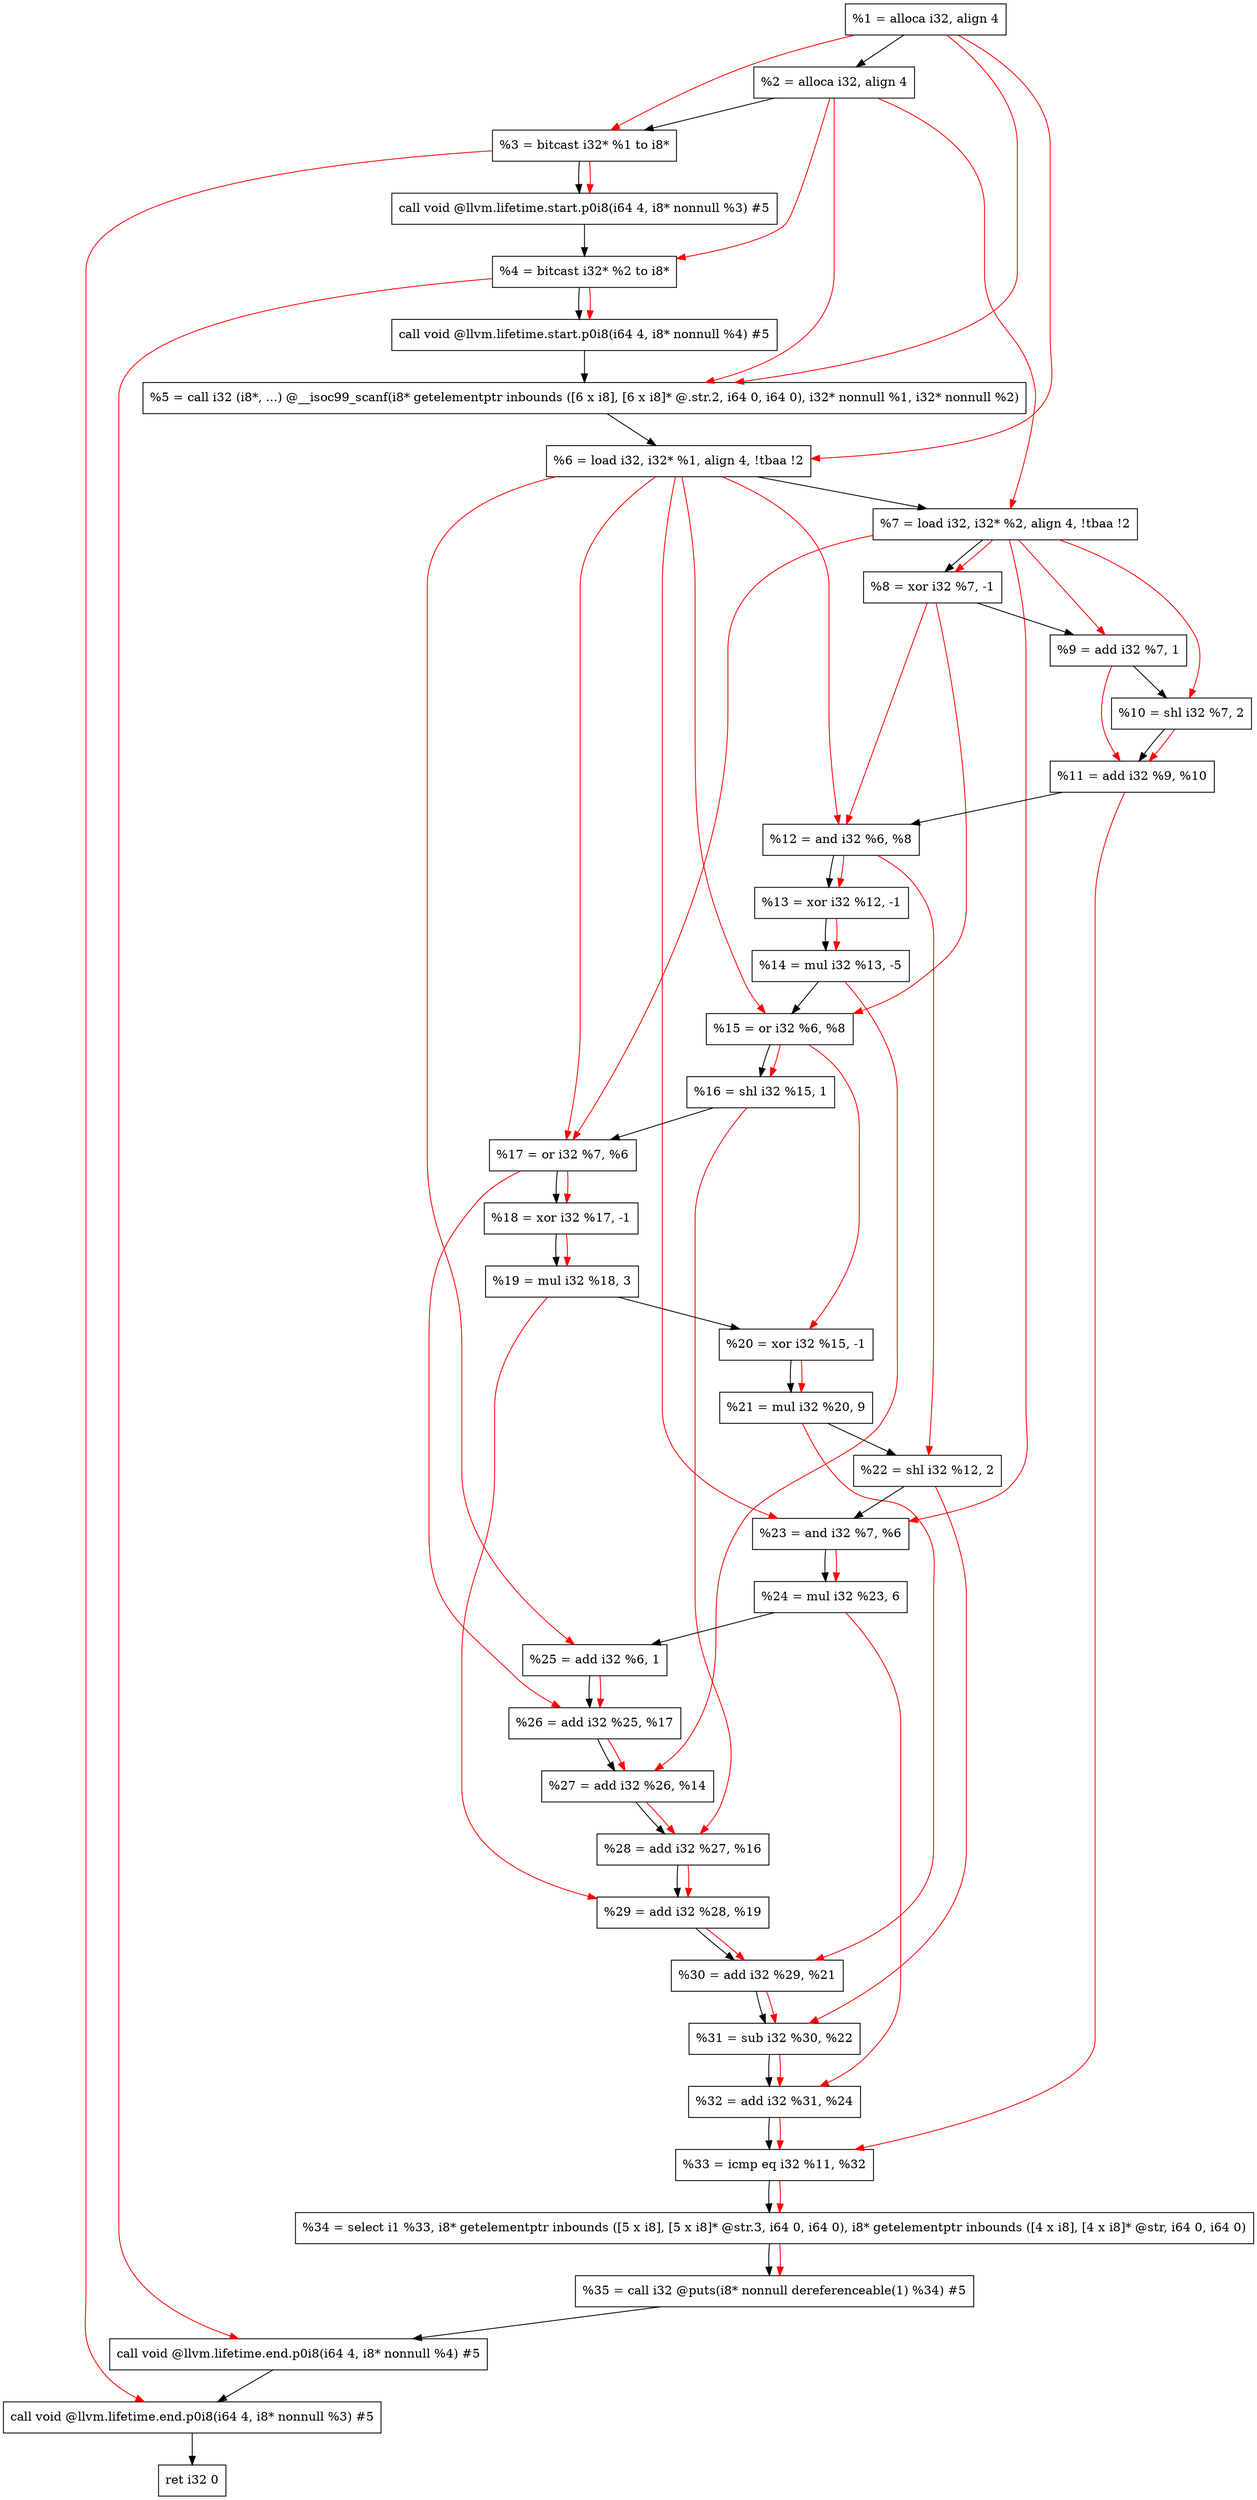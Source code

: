 digraph "DFG for'main' function" {
	Node0xb39ec8[shape=record, label="  %1 = alloca i32, align 4"];
	Node0xb39f48[shape=record, label="  %2 = alloca i32, align 4"];
	Node0xb39fd8[shape=record, label="  %3 = bitcast i32* %1 to i8*"];
	Node0xb3a438[shape=record, label="  call void @llvm.lifetime.start.p0i8(i64 4, i8* nonnull %3) #5"];
	Node0xb3a518[shape=record, label="  %4 = bitcast i32* %2 to i8*"];
	Node0xb3a638[shape=record, label="  call void @llvm.lifetime.start.p0i8(i64 4, i8* nonnull %4) #5"];
	Node0xb3a870[shape=record, label="  %5 = call i32 (i8*, ...) @__isoc99_scanf(i8* getelementptr inbounds ([6 x i8], [6 x i8]* @.str.2, i64 0, i64 0), i32* nonnull %1, i32* nonnull %2)"];
	Node0xb3a928[shape=record, label="  %6 = load i32, i32* %1, align 4, !tbaa !2"];
	Node0xb3b898[shape=record, label="  %7 = load i32, i32* %2, align 4, !tbaa !2"];
	Node0xb3bf20[shape=record, label="  %8 = xor i32 %7, -1"];
	Node0xb3bf90[shape=record, label="  %9 = add i32 %7, 1"];
	Node0xb3c000[shape=record, label="  %10 = shl i32 %7, 2"];
	Node0xb3c070[shape=record, label="  %11 = add i32 %9, %10"];
	Node0xb3c0e0[shape=record, label="  %12 = and i32 %6, %8"];
	Node0xb3c150[shape=record, label="  %13 = xor i32 %12, -1"];
	Node0xb3c1c0[shape=record, label="  %14 = mul i32 %13, -5"];
	Node0xb3c230[shape=record, label="  %15 = or i32 %6, %8"];
	Node0xb3c2a0[shape=record, label="  %16 = shl i32 %15, 1"];
	Node0xb3c310[shape=record, label="  %17 = or i32 %7, %6"];
	Node0xb3c380[shape=record, label="  %18 = xor i32 %17, -1"];
	Node0xb3c3f0[shape=record, label="  %19 = mul i32 %18, 3"];
	Node0xb3c460[shape=record, label="  %20 = xor i32 %15, -1"];
	Node0xb3c4d0[shape=record, label="  %21 = mul i32 %20, 9"];
	Node0xb3c540[shape=record, label="  %22 = shl i32 %12, 2"];
	Node0xb3c5b0[shape=record, label="  %23 = and i32 %7, %6"];
	Node0xb3c620[shape=record, label="  %24 = mul i32 %23, 6"];
	Node0xb3c690[shape=record, label="  %25 = add i32 %6, 1"];
	Node0xb3c700[shape=record, label="  %26 = add i32 %25, %17"];
	Node0xb3c770[shape=record, label="  %27 = add i32 %26, %14"];
	Node0xb3c7e0[shape=record, label="  %28 = add i32 %27, %16"];
	Node0xb3c850[shape=record, label="  %29 = add i32 %28, %19"];
	Node0xb3c8c0[shape=record, label="  %30 = add i32 %29, %21"];
	Node0xb3c930[shape=record, label="  %31 = sub i32 %30, %22"];
	Node0xb3c9a0[shape=record, label="  %32 = add i32 %31, %24"];
	Node0xb3cc20[shape=record, label="  %33 = icmp eq i32 %11, %32"];
	Node0xada9d8[shape=record, label="  %34 = select i1 %33, i8* getelementptr inbounds ([5 x i8], [5 x i8]* @str.3, i64 0, i64 0), i8* getelementptr inbounds ([4 x i8], [4 x i8]* @str, i64 0, i64 0)"];
	Node0xb3ccb0[shape=record, label="  %35 = call i32 @puts(i8* nonnull dereferenceable(1) %34) #5"];
	Node0xb3cf08[shape=record, label="  call void @llvm.lifetime.end.p0i8(i64 4, i8* nonnull %4) #5"];
	Node0xb3d068[shape=record, label="  call void @llvm.lifetime.end.p0i8(i64 4, i8* nonnull %3) #5"];
	Node0xb3d128[shape=record, label="  ret i32 0"];
	Node0xb39ec8 -> Node0xb39f48;
	Node0xb39f48 -> Node0xb39fd8;
	Node0xb39fd8 -> Node0xb3a438;
	Node0xb3a438 -> Node0xb3a518;
	Node0xb3a518 -> Node0xb3a638;
	Node0xb3a638 -> Node0xb3a870;
	Node0xb3a870 -> Node0xb3a928;
	Node0xb3a928 -> Node0xb3b898;
	Node0xb3b898 -> Node0xb3bf20;
	Node0xb3bf20 -> Node0xb3bf90;
	Node0xb3bf90 -> Node0xb3c000;
	Node0xb3c000 -> Node0xb3c070;
	Node0xb3c070 -> Node0xb3c0e0;
	Node0xb3c0e0 -> Node0xb3c150;
	Node0xb3c150 -> Node0xb3c1c0;
	Node0xb3c1c0 -> Node0xb3c230;
	Node0xb3c230 -> Node0xb3c2a0;
	Node0xb3c2a0 -> Node0xb3c310;
	Node0xb3c310 -> Node0xb3c380;
	Node0xb3c380 -> Node0xb3c3f0;
	Node0xb3c3f0 -> Node0xb3c460;
	Node0xb3c460 -> Node0xb3c4d0;
	Node0xb3c4d0 -> Node0xb3c540;
	Node0xb3c540 -> Node0xb3c5b0;
	Node0xb3c5b0 -> Node0xb3c620;
	Node0xb3c620 -> Node0xb3c690;
	Node0xb3c690 -> Node0xb3c700;
	Node0xb3c700 -> Node0xb3c770;
	Node0xb3c770 -> Node0xb3c7e0;
	Node0xb3c7e0 -> Node0xb3c850;
	Node0xb3c850 -> Node0xb3c8c0;
	Node0xb3c8c0 -> Node0xb3c930;
	Node0xb3c930 -> Node0xb3c9a0;
	Node0xb3c9a0 -> Node0xb3cc20;
	Node0xb3cc20 -> Node0xada9d8;
	Node0xada9d8 -> Node0xb3ccb0;
	Node0xb3ccb0 -> Node0xb3cf08;
	Node0xb3cf08 -> Node0xb3d068;
	Node0xb3d068 -> Node0xb3d128;
edge [color=red]
	Node0xb39ec8 -> Node0xb39fd8;
	Node0xb39fd8 -> Node0xb3a438;
	Node0xb39f48 -> Node0xb3a518;
	Node0xb3a518 -> Node0xb3a638;
	Node0xb39ec8 -> Node0xb3a870;
	Node0xb39f48 -> Node0xb3a870;
	Node0xb39ec8 -> Node0xb3a928;
	Node0xb39f48 -> Node0xb3b898;
	Node0xb3b898 -> Node0xb3bf20;
	Node0xb3b898 -> Node0xb3bf90;
	Node0xb3b898 -> Node0xb3c000;
	Node0xb3bf90 -> Node0xb3c070;
	Node0xb3c000 -> Node0xb3c070;
	Node0xb3a928 -> Node0xb3c0e0;
	Node0xb3bf20 -> Node0xb3c0e0;
	Node0xb3c0e0 -> Node0xb3c150;
	Node0xb3c150 -> Node0xb3c1c0;
	Node0xb3a928 -> Node0xb3c230;
	Node0xb3bf20 -> Node0xb3c230;
	Node0xb3c230 -> Node0xb3c2a0;
	Node0xb3b898 -> Node0xb3c310;
	Node0xb3a928 -> Node0xb3c310;
	Node0xb3c310 -> Node0xb3c380;
	Node0xb3c380 -> Node0xb3c3f0;
	Node0xb3c230 -> Node0xb3c460;
	Node0xb3c460 -> Node0xb3c4d0;
	Node0xb3c0e0 -> Node0xb3c540;
	Node0xb3b898 -> Node0xb3c5b0;
	Node0xb3a928 -> Node0xb3c5b0;
	Node0xb3c5b0 -> Node0xb3c620;
	Node0xb3a928 -> Node0xb3c690;
	Node0xb3c690 -> Node0xb3c700;
	Node0xb3c310 -> Node0xb3c700;
	Node0xb3c700 -> Node0xb3c770;
	Node0xb3c1c0 -> Node0xb3c770;
	Node0xb3c770 -> Node0xb3c7e0;
	Node0xb3c2a0 -> Node0xb3c7e0;
	Node0xb3c7e0 -> Node0xb3c850;
	Node0xb3c3f0 -> Node0xb3c850;
	Node0xb3c850 -> Node0xb3c8c0;
	Node0xb3c4d0 -> Node0xb3c8c0;
	Node0xb3c8c0 -> Node0xb3c930;
	Node0xb3c540 -> Node0xb3c930;
	Node0xb3c930 -> Node0xb3c9a0;
	Node0xb3c620 -> Node0xb3c9a0;
	Node0xb3c070 -> Node0xb3cc20;
	Node0xb3c9a0 -> Node0xb3cc20;
	Node0xb3cc20 -> Node0xada9d8;
	Node0xada9d8 -> Node0xb3ccb0;
	Node0xb3a518 -> Node0xb3cf08;
	Node0xb39fd8 -> Node0xb3d068;
}
